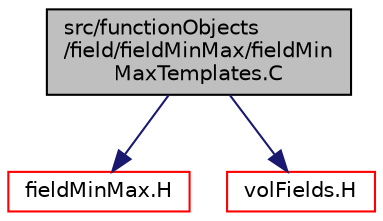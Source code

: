 digraph "src/functionObjects/field/fieldMinMax/fieldMinMaxTemplates.C"
{
  bgcolor="transparent";
  edge [fontname="Helvetica",fontsize="10",labelfontname="Helvetica",labelfontsize="10"];
  node [fontname="Helvetica",fontsize="10",shape=record];
  Node0 [label="src/functionObjects\l/field/fieldMinMax/fieldMin\lMaxTemplates.C",height=0.2,width=0.4,color="black", fillcolor="grey75", style="filled", fontcolor="black"];
  Node0 -> Node1 [color="midnightblue",fontsize="10",style="solid",fontname="Helvetica"];
  Node1 [label="fieldMinMax.H",height=0.2,width=0.4,color="red",URL="$a04619.html"];
  Node0 -> Node115 [color="midnightblue",fontsize="10",style="solid",fontname="Helvetica"];
  Node115 [label="volFields.H",height=0.2,width=0.4,color="red",URL="$a02912.html"];
}
